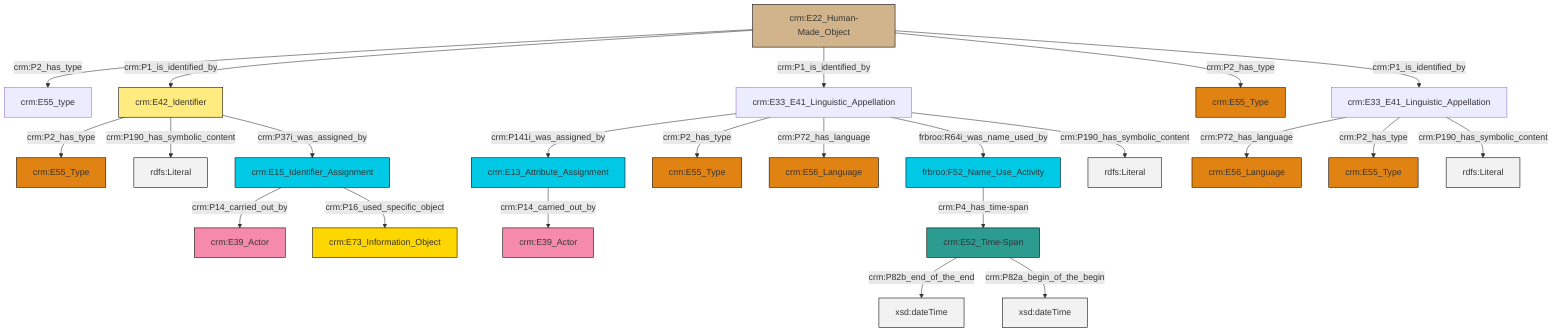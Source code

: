 graph TD
classDef Literal fill:#f2f2f2,stroke:#000000;
classDef CRM_Entity fill:#FFFFFF,stroke:#000000;
classDef Temporal_Entity fill:#00C9E6, stroke:#000000;
classDef Type fill:#E18312, stroke:#000000;
classDef Time-Span fill:#2C9C91, stroke:#000000;
classDef Appellation fill:#FFEB7F, stroke:#000000;
classDef Place fill:#008836, stroke:#000000;
classDef Persistent_Item fill:#B266B2, stroke:#000000;
classDef Conceptual_Object fill:#FFD700, stroke:#000000;
classDef Physical_Thing fill:#D2B48C, stroke:#000000;
classDef Actor fill:#f58aad, stroke:#000000;
classDef PC_Classes fill:#4ce600, stroke:#000000;
classDef Multi fill:#cccccc,stroke:#000000;

0["crm:E22_Human-Made_Object"]:::Physical_Thing -->|crm:P2_has_type| 1["crm:E55_type"]:::Default
2["crm:E33_E41_Linguistic_Appellation"]:::Default -->|crm:P72_has_language| 3["crm:E56_Language"]:::Type
4["crm:E42_Identifier"]:::Appellation -->|crm:P2_has_type| 5["crm:E55_Type"]:::Type
9["crm:E15_Identifier_Assignment"]:::Temporal_Entity -->|crm:P14_carried_out_by| 10["crm:E39_Actor"]:::Actor
11["crm:E33_E41_Linguistic_Appellation"]:::Default -->|crm:P141i_was_assigned_by| 12["crm:E13_Attribute_Assignment"]:::Temporal_Entity
2["crm:E33_E41_Linguistic_Appellation"]:::Default -->|crm:P2_has_type| 14["crm:E55_Type"]:::Type
4["crm:E42_Identifier"]:::Appellation -->|crm:P190_has_symbolic_content| 15[rdfs:Literal]:::Literal
11["crm:E33_E41_Linguistic_Appellation"]:::Default -->|crm:P2_has_type| 18["crm:E55_Type"]:::Type
0["crm:E22_Human-Made_Object"]:::Physical_Thing -->|crm:P1_is_identified_by| 4["crm:E42_Identifier"]:::Appellation
12["crm:E13_Attribute_Assignment"]:::Temporal_Entity -->|crm:P14_carried_out_by| 20["crm:E39_Actor"]:::Actor
4["crm:E42_Identifier"]:::Appellation -->|crm:P37i_was_assigned_by| 9["crm:E15_Identifier_Assignment"]:::Temporal_Entity
9["crm:E15_Identifier_Assignment"]:::Temporal_Entity -->|crm:P16_used_specific_object| 21["crm:E73_Information_Object"]:::Conceptual_Object
24["crm:E52_Time-Span"]:::Time-Span -->|crm:P82b_end_of_the_end| 25[xsd:dateTime]:::Literal
0["crm:E22_Human-Made_Object"]:::Physical_Thing -->|crm:P1_is_identified_by| 11["crm:E33_E41_Linguistic_Appellation"]:::Default
0["crm:E22_Human-Made_Object"]:::Physical_Thing -->|crm:P2_has_type| 28["crm:E55_Type"]:::Type
11["crm:E33_E41_Linguistic_Appellation"]:::Default -->|crm:P72_has_language| 16["crm:E56_Language"]:::Type
11["crm:E33_E41_Linguistic_Appellation"]:::Default -->|frbroo:R64i_was_name_used_by| 7["frbroo:F52_Name_Use_Activity"]:::Temporal_Entity
11["crm:E33_E41_Linguistic_Appellation"]:::Default -->|crm:P190_has_symbolic_content| 35[rdfs:Literal]:::Literal
0["crm:E22_Human-Made_Object"]:::Physical_Thing -->|crm:P1_is_identified_by| 2["crm:E33_E41_Linguistic_Appellation"]:::Default
24["crm:E52_Time-Span"]:::Time-Span -->|crm:P82a_begin_of_the_begin| 38[xsd:dateTime]:::Literal
7["frbroo:F52_Name_Use_Activity"]:::Temporal_Entity -->|crm:P4_has_time-span| 24["crm:E52_Time-Span"]:::Time-Span
2["crm:E33_E41_Linguistic_Appellation"]:::Default -->|crm:P190_has_symbolic_content| 41[rdfs:Literal]:::Literal
